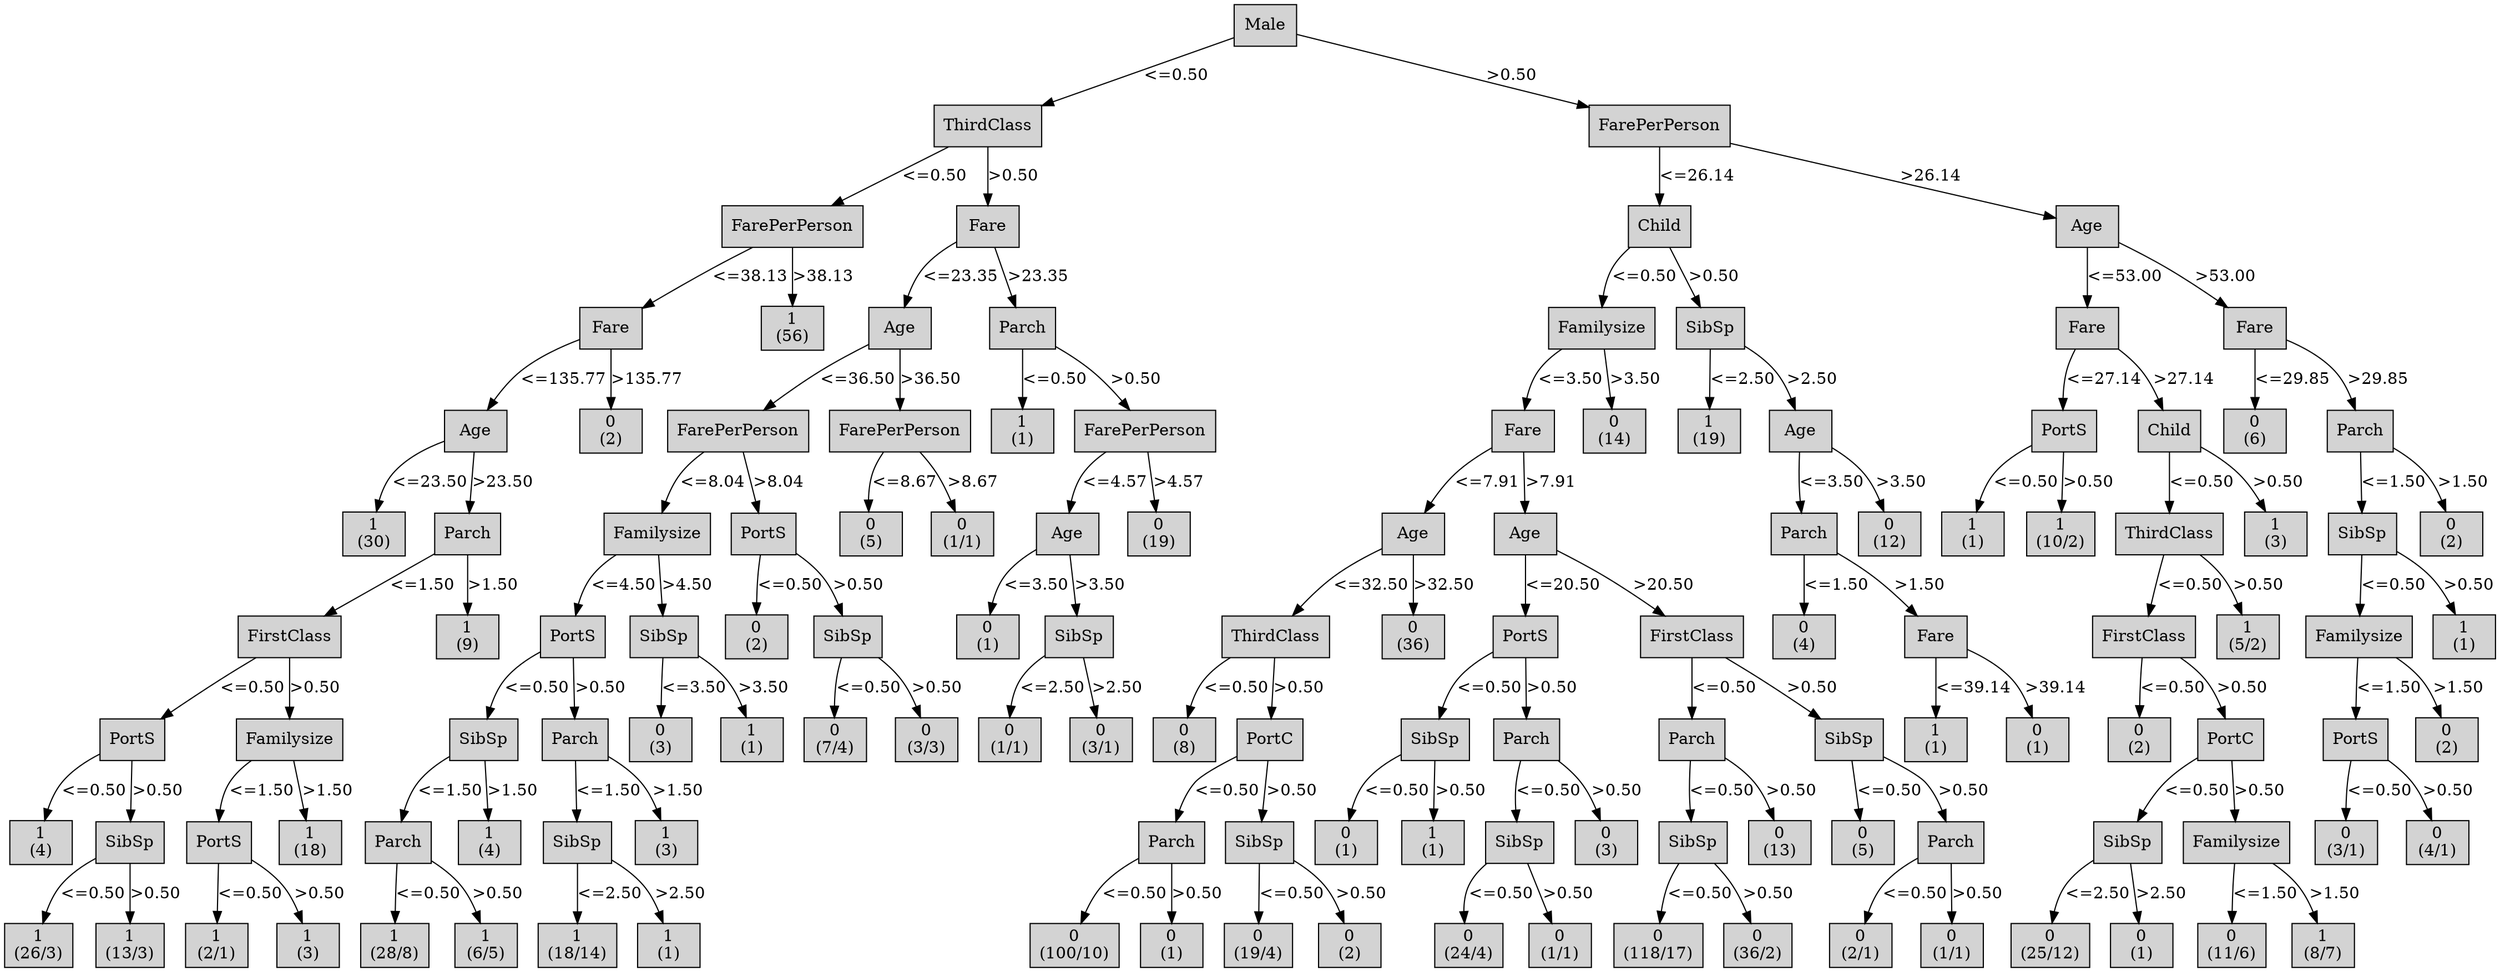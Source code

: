 digraph ID3_Tree {
"0" [shape=box, style=filled, label="Male
", weight=1]
"1" [shape=box, style=filled, label="ThirdClass
", weight=2]
0 -> 1 [ label = "<=0.50"];
"2" [shape=box, style=filled, label="FarePerPerson
", weight=3]
1 -> 2 [ label = "<=0.50"];
"3" [shape=box, style=filled, label="Fare
", weight=4]
2 -> 3 [ label = "<=38.13"];
"4" [shape=box, style=filled, label="Age
", weight=5]
3 -> 4 [ label = "<=135.77"];
"5" [shape=box, style=filled, label="1
(30)
", weight=6]
4 -> 5 [ label = "<=23.50"];
"6" [shape=box, style=filled, label="Parch
", weight=6]
4 -> 6 [ label = ">23.50"];
"7" [shape=box, style=filled, label="FirstClass
", weight=7]
6 -> 7 [ label = "<=1.50"];
"8" [shape=box, style=filled, label="PortS
", weight=8]
7 -> 8 [ label = "<=0.50"];
"9" [shape=box, style=filled, label="1
(4)
", weight=9]
8 -> 9 [ label = "<=0.50"];
"10" [shape=box, style=filled, label="SibSp
", weight=9]
8 -> 10 [ label = ">0.50"];
"11" [shape=box, style=filled, label="1
(26/3)
", weight=10]
10 -> 11 [ label = "<=0.50"];
"12" [shape=box, style=filled, label="1
(13/3)
", weight=10]
10 -> 12 [ label = ">0.50"];
"13" [shape=box, style=filled, label="Familysize
", weight=8]
7 -> 13 [ label = ">0.50"];
"14" [shape=box, style=filled, label="PortS
", weight=9]
13 -> 14 [ label = "<=1.50"];
"15" [shape=box, style=filled, label="1
(2/1)
", weight=10]
14 -> 15 [ label = "<=0.50"];
"16" [shape=box, style=filled, label="1
(3)
", weight=10]
14 -> 16 [ label = ">0.50"];
"17" [shape=box, style=filled, label="1
(18)
", weight=9]
13 -> 17 [ label = ">1.50"];
"18" [shape=box, style=filled, label="1
(9)
", weight=7]
6 -> 18 [ label = ">1.50"];
"19" [shape=box, style=filled, label="0
(2)
", weight=5]
3 -> 19 [ label = ">135.77"];
"20" [shape=box, style=filled, label="1
(56)
", weight=4]
2 -> 20 [ label = ">38.13"];
"21" [shape=box, style=filled, label="Fare
", weight=3]
1 -> 21 [ label = ">0.50"];
"22" [shape=box, style=filled, label="Age
", weight=4]
21 -> 22 [ label = "<=23.35"];
"23" [shape=box, style=filled, label="FarePerPerson
", weight=5]
22 -> 23 [ label = "<=36.50"];
"24" [shape=box, style=filled, label="Familysize
", weight=6]
23 -> 24 [ label = "<=8.04"];
"25" [shape=box, style=filled, label="PortS
", weight=7]
24 -> 25 [ label = "<=4.50"];
"26" [shape=box, style=filled, label="SibSp
", weight=8]
25 -> 26 [ label = "<=0.50"];
"27" [shape=box, style=filled, label="Parch
", weight=9]
26 -> 27 [ label = "<=1.50"];
"28" [shape=box, style=filled, label="1
(28/8)
", weight=10]
27 -> 28 [ label = "<=0.50"];
"29" [shape=box, style=filled, label="1
(6/5)
", weight=10]
27 -> 29 [ label = ">0.50"];
"30" [shape=box, style=filled, label="1
(4)
", weight=9]
26 -> 30 [ label = ">1.50"];
"31" [shape=box, style=filled, label="Parch
", weight=8]
25 -> 31 [ label = ">0.50"];
"32" [shape=box, style=filled, label="SibSp
", weight=9]
31 -> 32 [ label = "<=1.50"];
"33" [shape=box, style=filled, label="1
(18/14)
", weight=10]
32 -> 33 [ label = "<=2.50"];
"34" [shape=box, style=filled, label="1
(1)
", weight=10]
32 -> 34 [ label = ">2.50"];
"35" [shape=box, style=filled, label="1
(3)
", weight=9]
31 -> 35 [ label = ">1.50"];
"36" [shape=box, style=filled, label="SibSp
", weight=7]
24 -> 36 [ label = ">4.50"];
"37" [shape=box, style=filled, label="0
(3)
", weight=8]
36 -> 37 [ label = "<=3.50"];
"38" [shape=box, style=filled, label="1
(1)
", weight=8]
36 -> 38 [ label = ">3.50"];
"39" [shape=box, style=filled, label="PortS
", weight=6]
23 -> 39 [ label = ">8.04"];
"40" [shape=box, style=filled, label="0
(2)
", weight=7]
39 -> 40 [ label = "<=0.50"];
"41" [shape=box, style=filled, label="SibSp
", weight=7]
39 -> 41 [ label = ">0.50"];
"42" [shape=box, style=filled, label="0
(7/4)
", weight=8]
41 -> 42 [ label = "<=0.50"];
"43" [shape=box, style=filled, label="0
(3/3)
", weight=8]
41 -> 43 [ label = ">0.50"];
"44" [shape=box, style=filled, label="FarePerPerson
", weight=5]
22 -> 44 [ label = ">36.50"];
"45" [shape=box, style=filled, label="0
(5)
", weight=6]
44 -> 45 [ label = "<=8.67"];
"46" [shape=box, style=filled, label="0
(1/1)
", weight=6]
44 -> 46 [ label = ">8.67"];
"47" [shape=box, style=filled, label="Parch
", weight=4]
21 -> 47 [ label = ">23.35"];
"48" [shape=box, style=filled, label="1
(1)
", weight=5]
47 -> 48 [ label = "<=0.50"];
"49" [shape=box, style=filled, label="FarePerPerson
", weight=5]
47 -> 49 [ label = ">0.50"];
"50" [shape=box, style=filled, label="Age
", weight=6]
49 -> 50 [ label = "<=4.57"];
"51" [shape=box, style=filled, label="0
(1)
", weight=7]
50 -> 51 [ label = "<=3.50"];
"52" [shape=box, style=filled, label="SibSp
", weight=7]
50 -> 52 [ label = ">3.50"];
"53" [shape=box, style=filled, label="0
(1/1)
", weight=8]
52 -> 53 [ label = "<=2.50"];
"54" [shape=box, style=filled, label="0
(3/1)
", weight=8]
52 -> 54 [ label = ">2.50"];
"55" [shape=box, style=filled, label="0
(19)
", weight=6]
49 -> 55 [ label = ">4.57"];
"56" [shape=box, style=filled, label="FarePerPerson
", weight=2]
0 -> 56 [ label = ">0.50"];
"57" [shape=box, style=filled, label="Child
", weight=3]
56 -> 57 [ label = "<=26.14"];
"58" [shape=box, style=filled, label="Familysize
", weight=4]
57 -> 58 [ label = "<=0.50"];
"59" [shape=box, style=filled, label="Fare
", weight=5]
58 -> 59 [ label = "<=3.50"];
"60" [shape=box, style=filled, label="Age
", weight=6]
59 -> 60 [ label = "<=7.91"];
"61" [shape=box, style=filled, label="ThirdClass
", weight=7]
60 -> 61 [ label = "<=32.50"];
"62" [shape=box, style=filled, label="0
(8)
", weight=8]
61 -> 62 [ label = "<=0.50"];
"63" [shape=box, style=filled, label="PortC
", weight=8]
61 -> 63 [ label = ">0.50"];
"64" [shape=box, style=filled, label="Parch
", weight=9]
63 -> 64 [ label = "<=0.50"];
"65" [shape=box, style=filled, label="0
(100/10)
", weight=10]
64 -> 65 [ label = "<=0.50"];
"66" [shape=box, style=filled, label="0
(1)
", weight=10]
64 -> 66 [ label = ">0.50"];
"67" [shape=box, style=filled, label="SibSp
", weight=9]
63 -> 67 [ label = ">0.50"];
"68" [shape=box, style=filled, label="0
(19/4)
", weight=10]
67 -> 68 [ label = "<=0.50"];
"69" [shape=box, style=filled, label="0
(2)
", weight=10]
67 -> 69 [ label = ">0.50"];
"70" [shape=box, style=filled, label="0
(36)
", weight=7]
60 -> 70 [ label = ">32.50"];
"71" [shape=box, style=filled, label="Age
", weight=6]
59 -> 71 [ label = ">7.91"];
"72" [shape=box, style=filled, label="PortS
", weight=7]
71 -> 72 [ label = "<=20.50"];
"73" [shape=box, style=filled, label="SibSp
", weight=8]
72 -> 73 [ label = "<=0.50"];
"74" [shape=box, style=filled, label="0
(1)
", weight=9]
73 -> 74 [ label = "<=0.50"];
"75" [shape=box, style=filled, label="1
(1)
", weight=9]
73 -> 75 [ label = ">0.50"];
"76" [shape=box, style=filled, label="Parch
", weight=8]
72 -> 76 [ label = ">0.50"];
"77" [shape=box, style=filled, label="SibSp
", weight=9]
76 -> 77 [ label = "<=0.50"];
"78" [shape=box, style=filled, label="0
(24/4)
", weight=10]
77 -> 78 [ label = "<=0.50"];
"79" [shape=box, style=filled, label="0
(1/1)
", weight=10]
77 -> 79 [ label = ">0.50"];
"80" [shape=box, style=filled, label="0
(3)
", weight=9]
76 -> 80 [ label = ">0.50"];
"81" [shape=box, style=filled, label="FirstClass
", weight=7]
71 -> 81 [ label = ">20.50"];
"82" [shape=box, style=filled, label="Parch
", weight=8]
81 -> 82 [ label = "<=0.50"];
"83" [shape=box, style=filled, label="SibSp
", weight=9]
82 -> 83 [ label = "<=0.50"];
"84" [shape=box, style=filled, label="0
(118/17)
", weight=10]
83 -> 84 [ label = "<=0.50"];
"85" [shape=box, style=filled, label="0
(36/2)
", weight=10]
83 -> 85 [ label = ">0.50"];
"86" [shape=box, style=filled, label="0
(13)
", weight=9]
82 -> 86 [ label = ">0.50"];
"87" [shape=box, style=filled, label="SibSp
", weight=8]
81 -> 87 [ label = ">0.50"];
"88" [shape=box, style=filled, label="0
(5)
", weight=9]
87 -> 88 [ label = "<=0.50"];
"89" [shape=box, style=filled, label="Parch
", weight=9]
87 -> 89 [ label = ">0.50"];
"90" [shape=box, style=filled, label="0
(2/1)
", weight=10]
89 -> 90 [ label = "<=0.50"];
"91" [shape=box, style=filled, label="0
(1/1)
", weight=10]
89 -> 91 [ label = ">0.50"];
"92" [shape=box, style=filled, label="0
(14)
", weight=5]
58 -> 92 [ label = ">3.50"];
"93" [shape=box, style=filled, label="SibSp
", weight=4]
57 -> 93 [ label = ">0.50"];
"94" [shape=box, style=filled, label="1
(19)
", weight=5]
93 -> 94 [ label = "<=2.50"];
"95" [shape=box, style=filled, label="Age
", weight=5]
93 -> 95 [ label = ">2.50"];
"96" [shape=box, style=filled, label="Parch
", weight=6]
95 -> 96 [ label = "<=3.50"];
"97" [shape=box, style=filled, label="0
(4)
", weight=7]
96 -> 97 [ label = "<=1.50"];
"98" [shape=box, style=filled, label="Fare
", weight=7]
96 -> 98 [ label = ">1.50"];
"99" [shape=box, style=filled, label="1
(1)
", weight=8]
98 -> 99 [ label = "<=39.14"];
"100" [shape=box, style=filled, label="0
(1)
", weight=8]
98 -> 100 [ label = ">39.14"];
"101" [shape=box, style=filled, label="0
(12)
", weight=6]
95 -> 101 [ label = ">3.50"];
"102" [shape=box, style=filled, label="Age
", weight=3]
56 -> 102 [ label = ">26.14"];
"103" [shape=box, style=filled, label="Fare
", weight=4]
102 -> 103 [ label = "<=53.00"];
"104" [shape=box, style=filled, label="PortS
", weight=5]
103 -> 104 [ label = "<=27.14"];
"105" [shape=box, style=filled, label="1
(1)
", weight=6]
104 -> 105 [ label = "<=0.50"];
"106" [shape=box, style=filled, label="1
(10/2)
", weight=6]
104 -> 106 [ label = ">0.50"];
"107" [shape=box, style=filled, label="Child
", weight=5]
103 -> 107 [ label = ">27.14"];
"108" [shape=box, style=filled, label="ThirdClass
", weight=6]
107 -> 108 [ label = "<=0.50"];
"109" [shape=box, style=filled, label="FirstClass
", weight=7]
108 -> 109 [ label = "<=0.50"];
"110" [shape=box, style=filled, label="0
(2)
", weight=8]
109 -> 110 [ label = "<=0.50"];
"111" [shape=box, style=filled, label="PortC
", weight=8]
109 -> 111 [ label = ">0.50"];
"112" [shape=box, style=filled, label="SibSp
", weight=9]
111 -> 112 [ label = "<=0.50"];
"113" [shape=box, style=filled, label="0
(25/12)
", weight=10]
112 -> 113 [ label = "<=2.50"];
"114" [shape=box, style=filled, label="0
(1)
", weight=10]
112 -> 114 [ label = ">2.50"];
"115" [shape=box, style=filled, label="Familysize
", weight=9]
111 -> 115 [ label = ">0.50"];
"116" [shape=box, style=filled, label="0
(11/6)
", weight=10]
115 -> 116 [ label = "<=1.50"];
"117" [shape=box, style=filled, label="1
(8/7)
", weight=10]
115 -> 117 [ label = ">1.50"];
"118" [shape=box, style=filled, label="1
(5/2)
", weight=7]
108 -> 118 [ label = ">0.50"];
"119" [shape=box, style=filled, label="1
(3)
", weight=6]
107 -> 119 [ label = ">0.50"];
"120" [shape=box, style=filled, label="Fare
", weight=4]
102 -> 120 [ label = ">53.00"];
"121" [shape=box, style=filled, label="0
(6)
", weight=5]
120 -> 121 [ label = "<=29.85"];
"122" [shape=box, style=filled, label="Parch
", weight=5]
120 -> 122 [ label = ">29.85"];
"123" [shape=box, style=filled, label="SibSp
", weight=6]
122 -> 123 [ label = "<=1.50"];
"124" [shape=box, style=filled, label="Familysize
", weight=7]
123 -> 124 [ label = "<=0.50"];
"125" [shape=box, style=filled, label="PortS
", weight=8]
124 -> 125 [ label = "<=1.50"];
"126" [shape=box, style=filled, label="0
(3/1)
", weight=9]
125 -> 126 [ label = "<=0.50"];
"127" [shape=box, style=filled, label="0
(4/1)
", weight=9]
125 -> 127 [ label = ">0.50"];
"128" [shape=box, style=filled, label="0
(2)
", weight=8]
124 -> 128 [ label = ">1.50"];
"129" [shape=box, style=filled, label="1
(1)
", weight=7]
123 -> 129 [ label = ">0.50"];
"130" [shape=box, style=filled, label="0
(2)
", weight=6]
122 -> 130 [ label = ">1.50"];
{rank=same; 0;};
{rank=same; 11;12;15;16;28;29;33;34;65;66;68;69;78;79;84;85;90;91;113;114;116;117;};
{rank=same; 1;56;};
{rank=same; 2;21;57;102;};
{rank=same; 3;20;22;47;58;93;103;120;};
{rank=same; 4;19;23;44;48;49;59;92;94;95;104;107;121;122;};
{rank=same; 5;6;24;39;45;46;50;55;60;71;96;101;105;106;108;119;123;130;};
{rank=same; 7;18;25;36;40;41;51;52;61;70;72;81;97;98;109;118;124;129;};
{rank=same; 8;13;26;31;37;38;42;43;53;54;62;63;73;76;82;87;99;100;110;111;125;128;};
{rank=same; 9;10;14;17;27;30;32;35;64;67;74;75;77;80;83;86;88;89;112;115;126;127;};
}